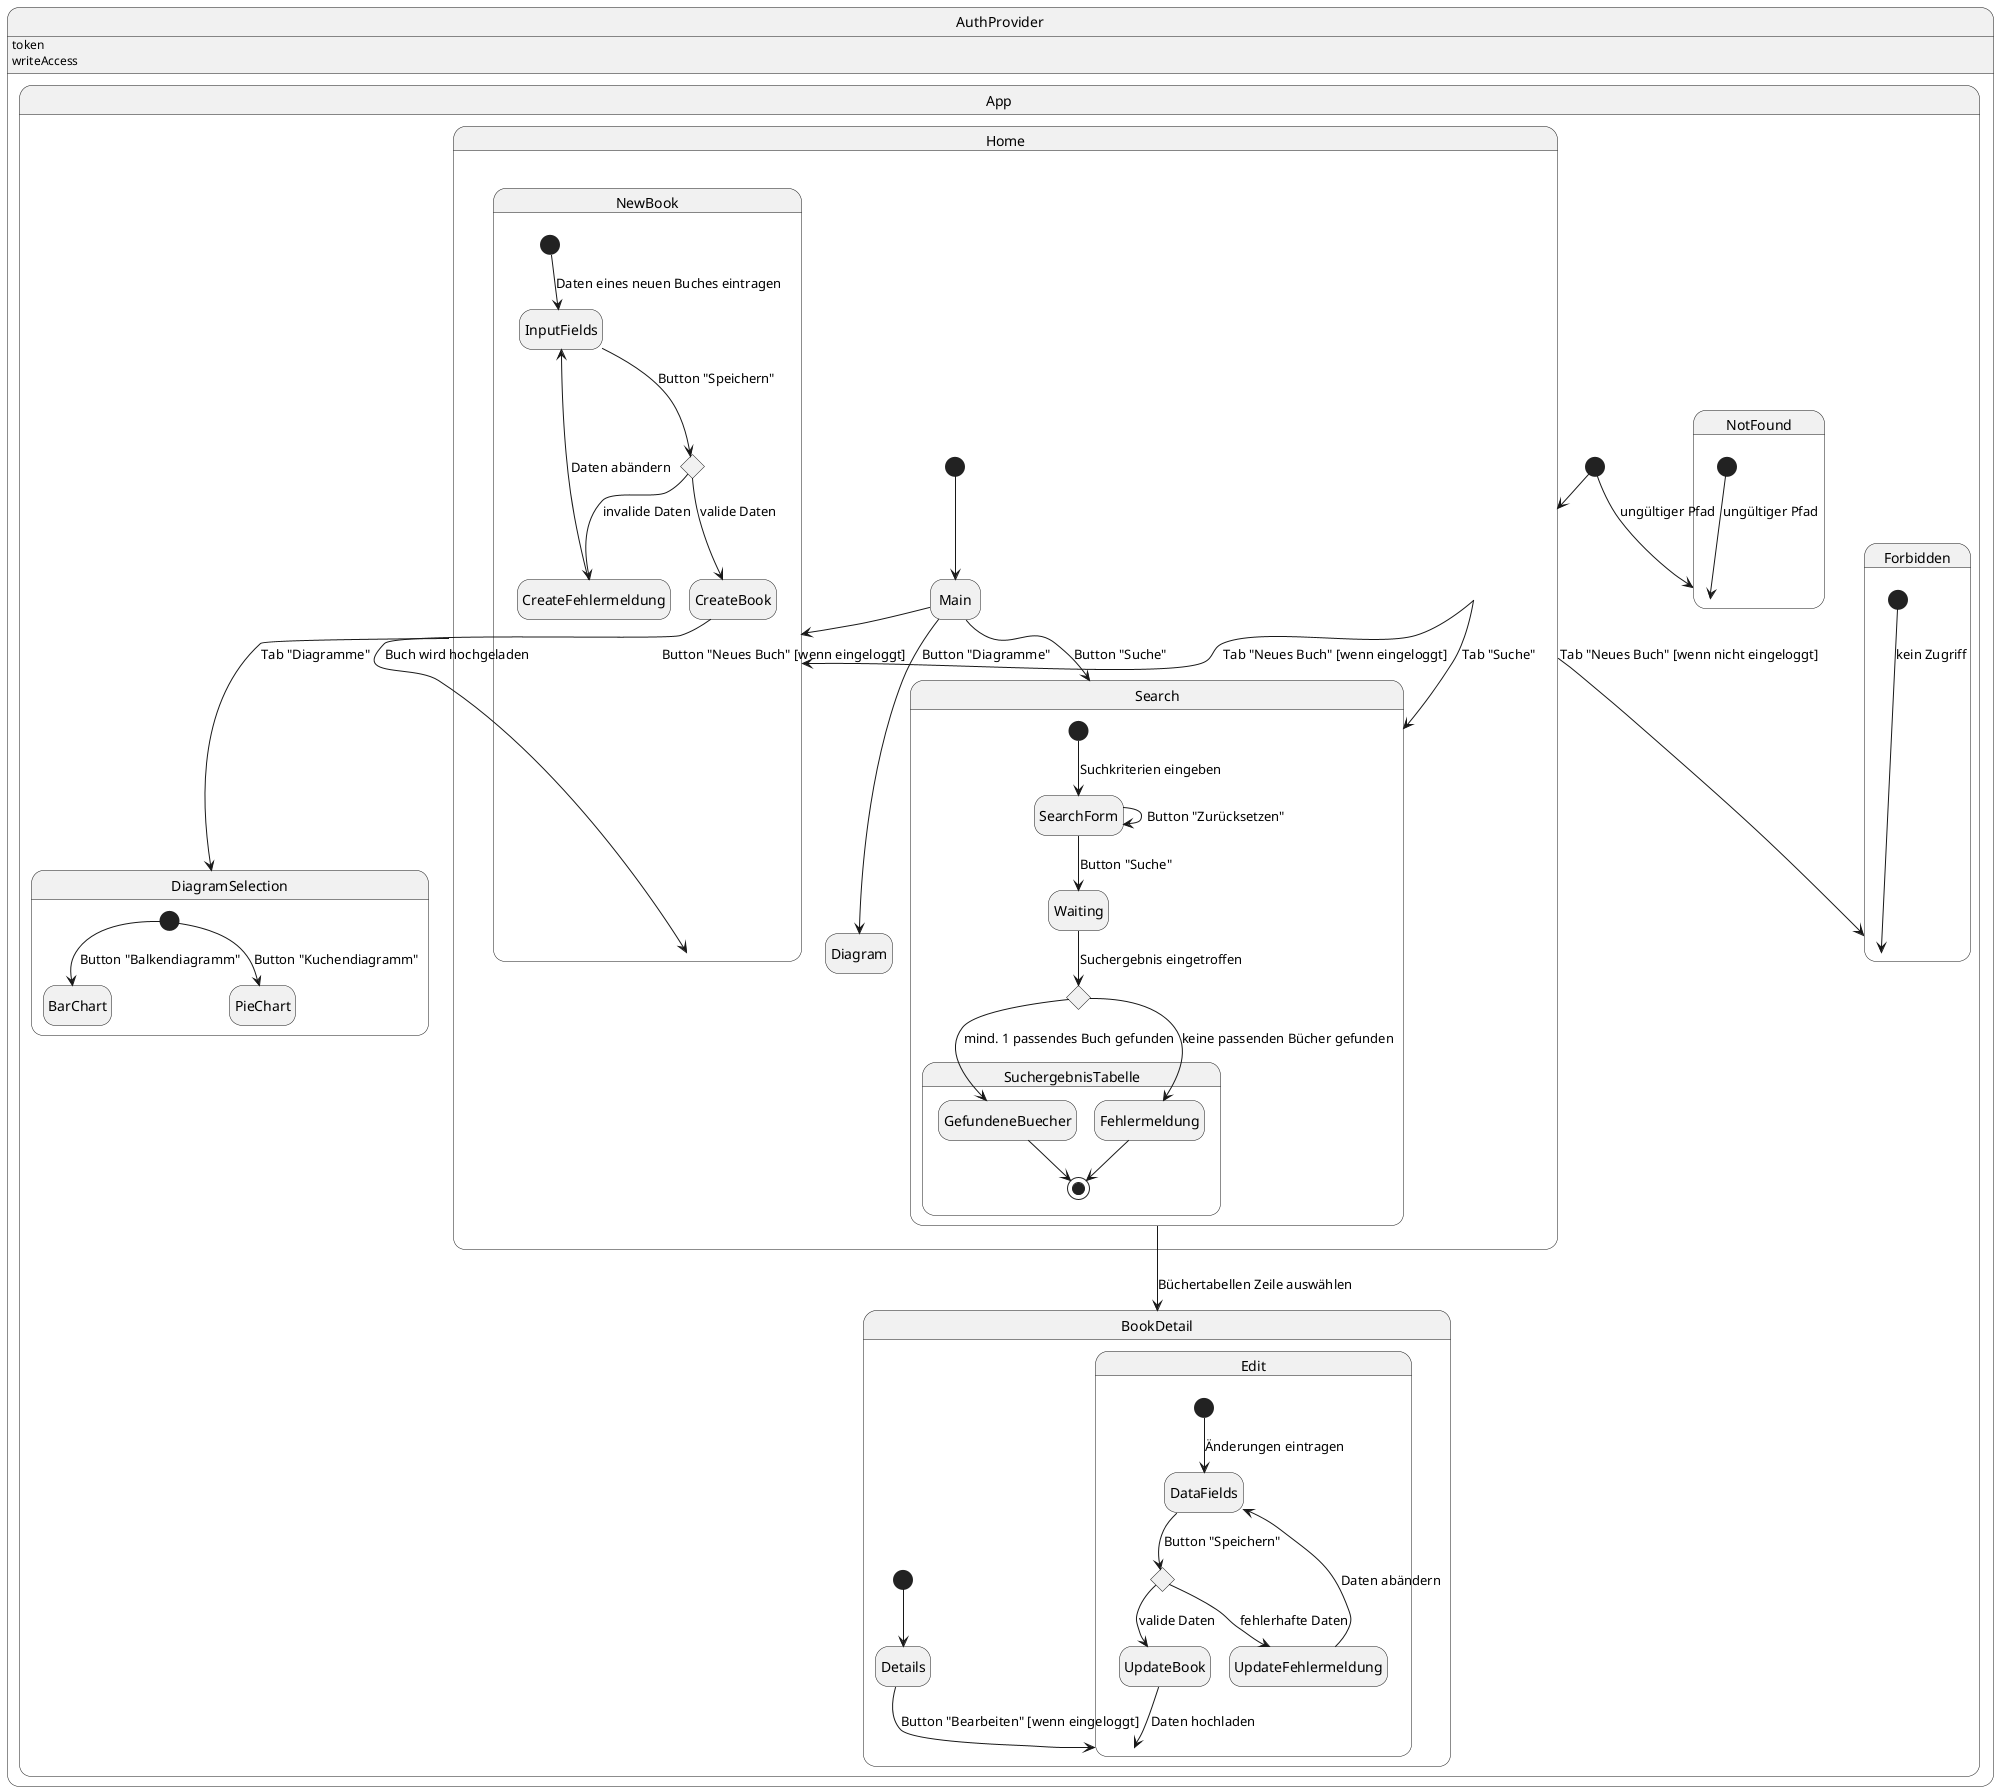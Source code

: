 @startuml Zustandsdiagramm
' Preview durch <Alt>d

hide empty description

state AuthProvider {
  AuthProvider : token
  AuthProvider : writeAccess

  state App {
    [*] --> Home

    state Home {
      [*] --> Main
      Main -down-> Search : Button "Suche"
      Main -down-> NewBook : Button "Neues Buch" [wenn eingeloggt]
      Main -down-> Diagram : Button "Diagramme"
    }

    state Search {
      [*] --> SearchForm: Suchkriterien eingeben
      SearchForm --> Waiting: Button "Suche"
      SearchForm --> SearchForm: Button "Zurücksetzen"

      state SearchChoice <<choice>>
      Waiting --> SearchChoice: Suchergebnis eingetroffen

      state SuchergebnisTabelle {
        SearchChoice --> GefundeneBuecher: mind. 1 passendes Buch gefunden
        SearchChoice --> Fehlermeldung: keine passenden Bücher gefunden
        Fehlermeldung --> [*]
        GefundeneBuecher --> [*]
      }
    }

    Search --> BookDetail: Büchertabellen Zeile auswählen

    state BookDetail {
      [*] --> Details
      Details --> Edit: Button "Bearbeiten" [wenn eingeloggt]
    }

    state Edit {
      [*] --> DataFields: Änderungen eintragen
      state UpdateChoice <<choice>>
      DataFields --> UpdateChoice: Button "Speichern"
      UpdateChoice --> UpdateBook: valide Daten
      UpdateChoice --> UpdateFehlermeldung: fehlerhafte Daten
      UpdateBook --> Edit: Daten hochladen
      UpdateFehlermeldung --> DataFields: Daten abändern
    }

    state NewBook {
      [*] --> InputFields: Daten eines neuen Buches eintragen
      state AddChoice <<choice>>
      InputFields --> AddChoice: Button "Speichern"
      AddChoice --> CreateBook: valide Daten
      AddChoice --> CreateFehlermeldung: invalide Daten
      CreateBook --> NewBook: Buch wird hochgeladen
      CreateFehlermeldung --> InputFields: Daten abändern
    }

    state DiagramSelection {
      [*] --> BarChart: Button "Balkendiagramm"
      [*] --> PieChart: Button "Kuchendiagramm"
    }

    state NotFound {
      [*] --> NotFound: ungültiger Pfad
    }

    state Forbidden {
      [*] --> Forbidden: kein Zugriff
    }

    Home -down-> Search: Tab "Suche"
    Home -down-> NewBook: Tab "Neues Buch" [wenn eingeloggt]
    Home -down-> DiagramSelection: Tab "Diagramme"
    Home -down-> Forbidden: Tab "Neues Buch" [wenn nicht eingeloggt]

    [*] --> NotFound: ungültiger Pfad
  }
}

@enduml
